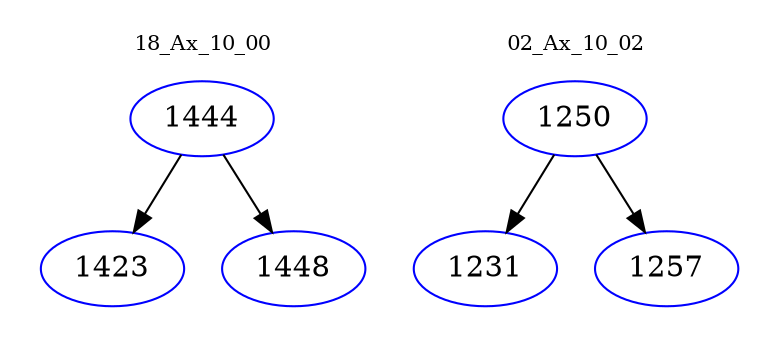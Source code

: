 digraph{
subgraph cluster_0 {
color = white
label = "18_Ax_10_00";
fontsize=10;
T0_1444 [label="1444", color="blue"]
T0_1444 -> T0_1423 [color="black"]
T0_1423 [label="1423", color="blue"]
T0_1444 -> T0_1448 [color="black"]
T0_1448 [label="1448", color="blue"]
}
subgraph cluster_1 {
color = white
label = "02_Ax_10_02";
fontsize=10;
T1_1250 [label="1250", color="blue"]
T1_1250 -> T1_1231 [color="black"]
T1_1231 [label="1231", color="blue"]
T1_1250 -> T1_1257 [color="black"]
T1_1257 [label="1257", color="blue"]
}
}
